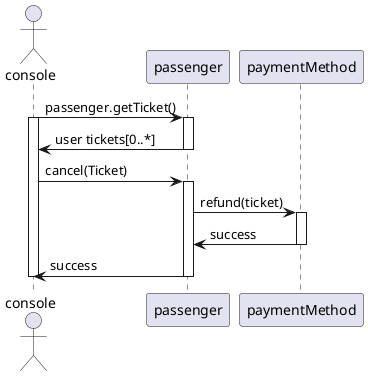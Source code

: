 @startuml sequance
actor console 
participant passenger 
participant paymentMethod
' participant ticket

console -> passenger: passenger.getTicket()
activate passenger
activate console
passenger -> console: user tickets[0..*]
deactivate passenger
console -> passenger: cancel(Ticket)
activate passenger
passenger -> paymentMethod: refund(ticket)
activate paymentMethod
paymentMethod -> passenger: success
deactivate paymentMethod
passenger -> console: success
deactivate passenger
deactivate console
@enduml